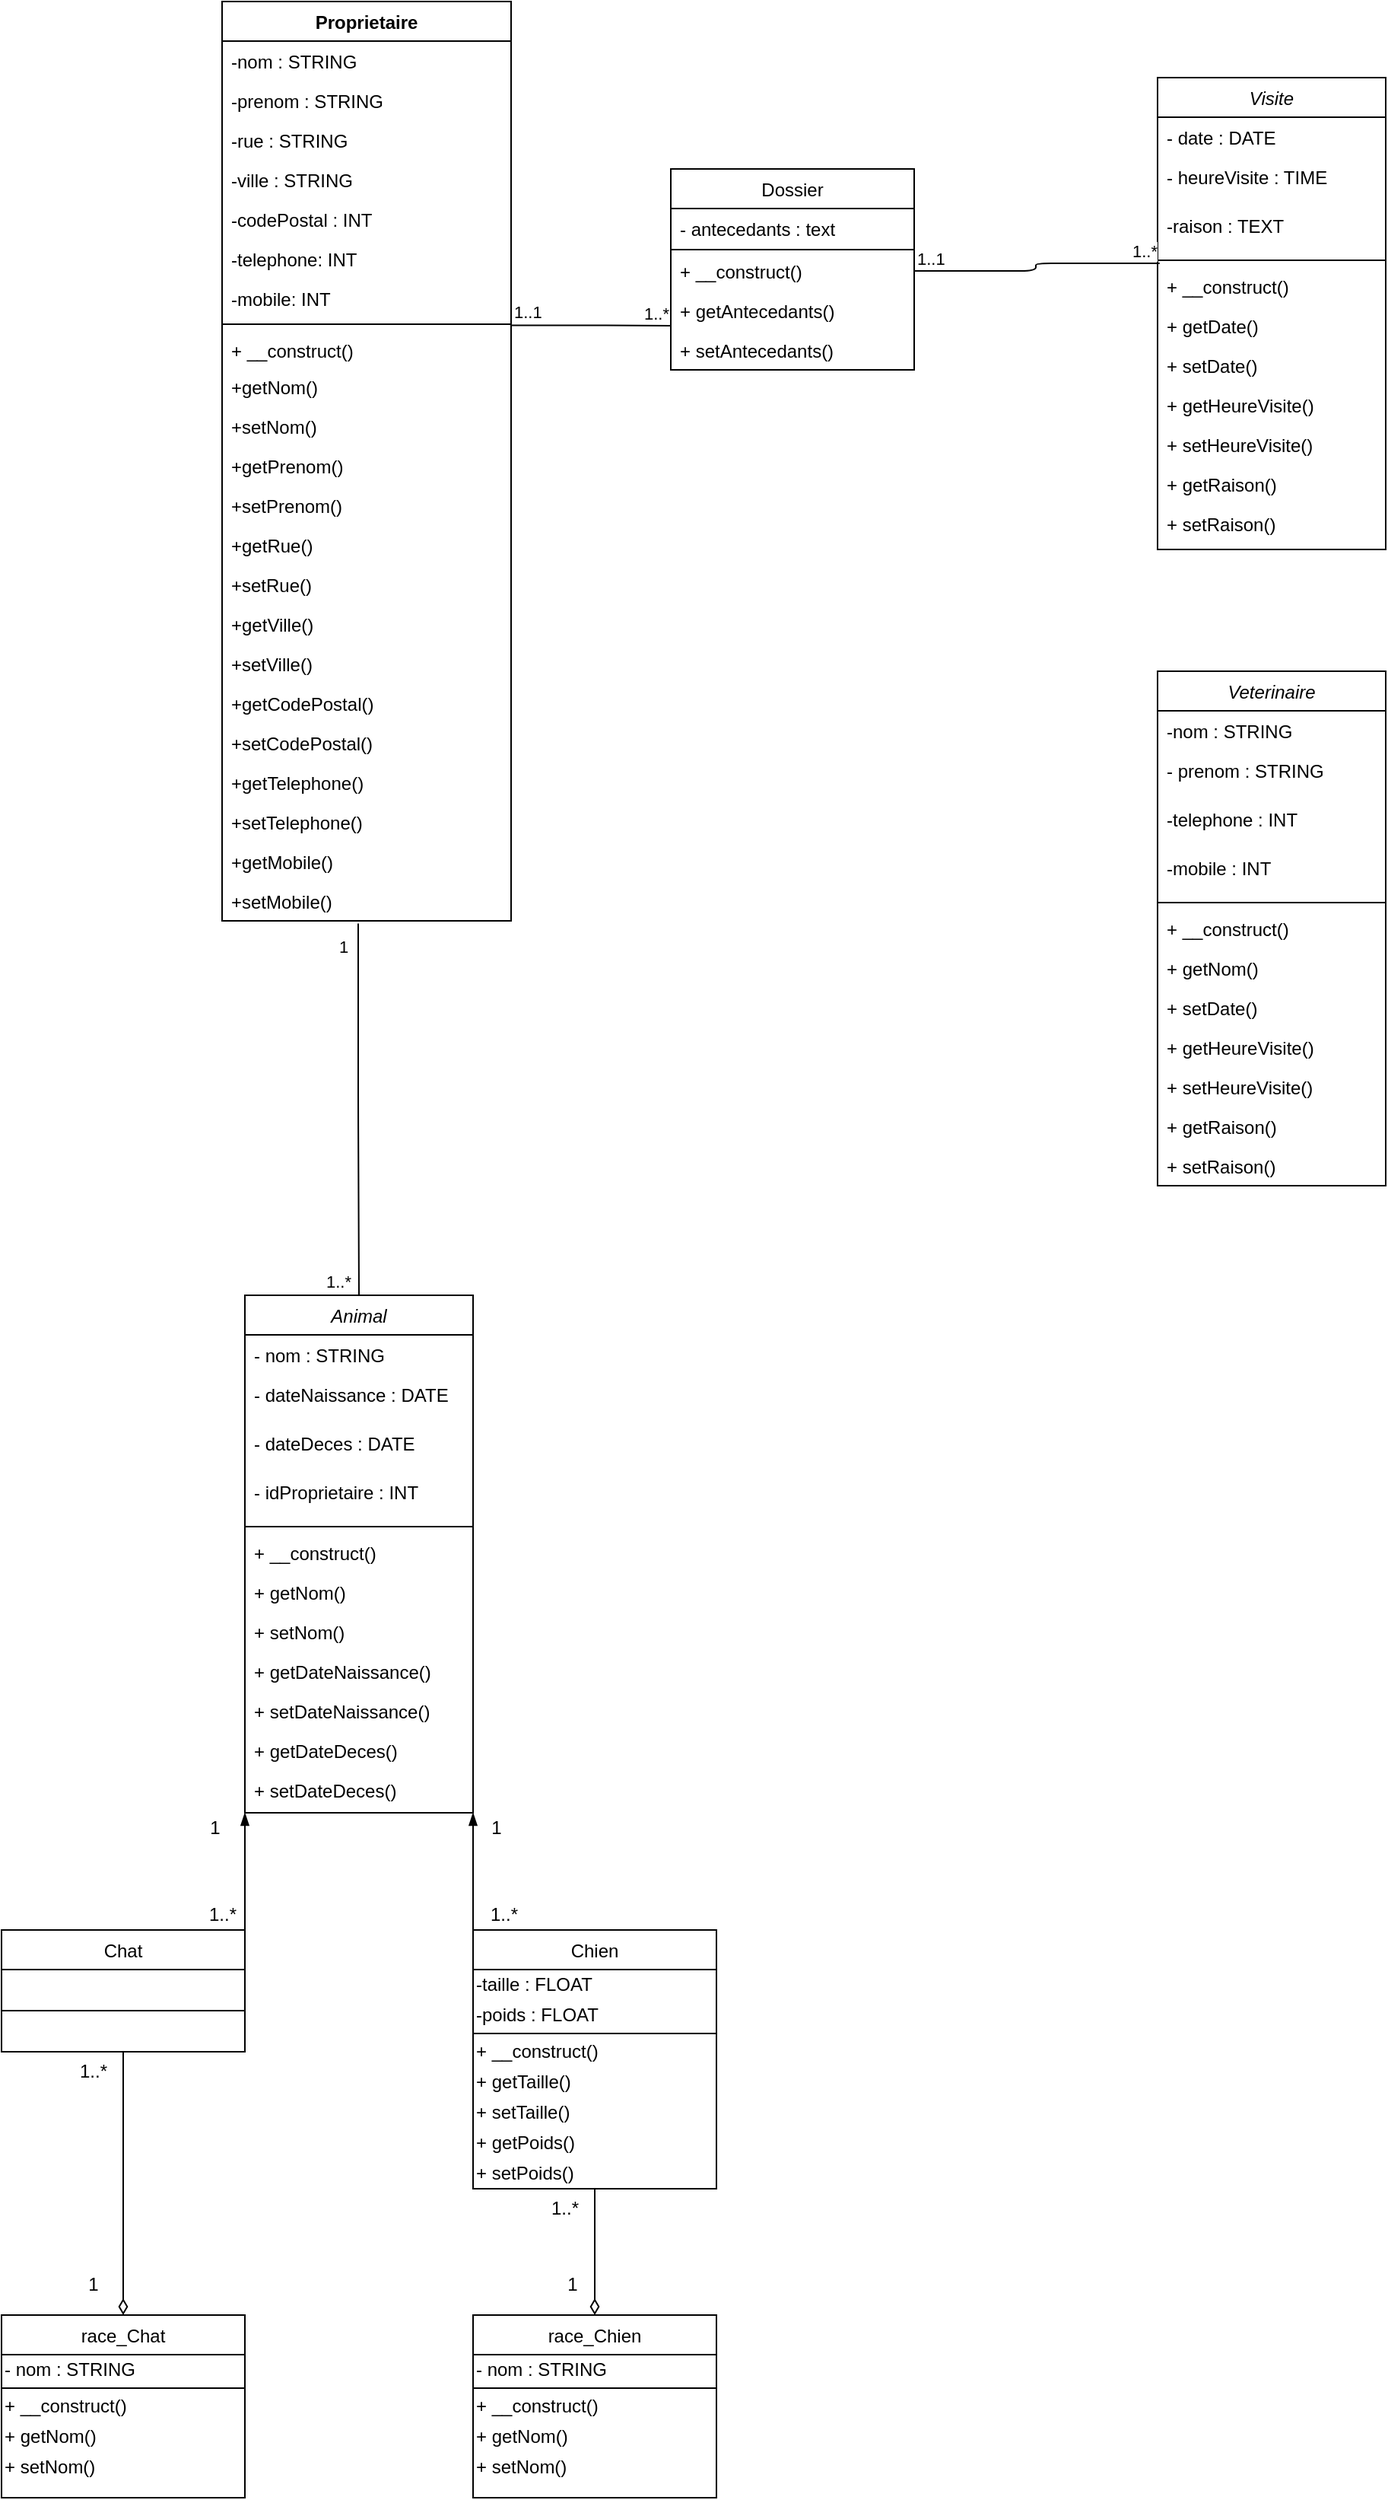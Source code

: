 <mxfile version="14.9.2" type="github">
  <diagram id="C5RBs43oDa-KdzZeNtuy" name="Page-1">
    <mxGraphModel dx="981" dy="548" grid="1" gridSize="10" guides="1" tooltips="1" connect="1" arrows="1" fold="1" page="1" pageScale="1" pageWidth="1654" pageHeight="2336" math="0" shadow="0">
      <root>
        <mxCell id="WIyWlLk6GJQsqaUBKTNV-0" />
        <mxCell id="WIyWlLk6GJQsqaUBKTNV-1" parent="WIyWlLk6GJQsqaUBKTNV-0" />
        <mxCell id="zkfFHV4jXpPFQw0GAbJ--0" value="Animal" style="swimlane;fontStyle=2;align=center;verticalAlign=top;childLayout=stackLayout;horizontal=1;startSize=26;horizontalStack=0;resizeParent=1;resizeLast=0;collapsible=1;marginBottom=0;rounded=0;shadow=0;strokeWidth=1;" parent="WIyWlLk6GJQsqaUBKTNV-1" vertex="1">
          <mxGeometry x="330" y="930" width="150" height="340" as="geometry">
            <mxRectangle x="200" y="150" width="160" height="26" as="alternateBounds" />
          </mxGeometry>
        </mxCell>
        <mxCell id="zkfFHV4jXpPFQw0GAbJ--2" value="- nom : STRING" style="text;align=left;verticalAlign=top;spacingLeft=4;spacingRight=4;overflow=hidden;rotatable=0;points=[[0,0.5],[1,0.5]];portConstraint=eastwest;rounded=0;shadow=0;html=0;" parent="zkfFHV4jXpPFQw0GAbJ--0" vertex="1">
          <mxGeometry y="26" width="150" height="26" as="geometry" />
        </mxCell>
        <mxCell id="zkfFHV4jXpPFQw0GAbJ--3" value="- dateNaissance : DATE" style="text;align=left;verticalAlign=top;spacingLeft=4;spacingRight=4;overflow=hidden;rotatable=0;points=[[0,0.5],[1,0.5]];portConstraint=eastwest;rounded=0;shadow=0;html=0;" parent="zkfFHV4jXpPFQw0GAbJ--0" vertex="1">
          <mxGeometry y="52" width="150" height="32" as="geometry" />
        </mxCell>
        <mxCell id="Nl6wbG8qSl5_t9dtnu6c-7" value="- dateDeces : DATE" style="text;align=left;verticalAlign=top;spacingLeft=4;spacingRight=4;overflow=hidden;rotatable=0;points=[[0,0.5],[1,0.5]];portConstraint=eastwest;rounded=0;shadow=0;html=0;" vertex="1" parent="zkfFHV4jXpPFQw0GAbJ--0">
          <mxGeometry y="84" width="150" height="32" as="geometry" />
        </mxCell>
        <mxCell id="Nl6wbG8qSl5_t9dtnu6c-8" value="- idProprietaire : INT" style="text;align=left;verticalAlign=top;spacingLeft=4;spacingRight=4;overflow=hidden;rotatable=0;points=[[0,0.5],[1,0.5]];portConstraint=eastwest;rounded=0;shadow=0;html=0;" vertex="1" parent="zkfFHV4jXpPFQw0GAbJ--0">
          <mxGeometry y="116" width="150" height="32" as="geometry" />
        </mxCell>
        <mxCell id="zkfFHV4jXpPFQw0GAbJ--4" value="" style="line;html=1;strokeWidth=1;align=left;verticalAlign=middle;spacingTop=-1;spacingLeft=3;spacingRight=3;rotatable=0;labelPosition=right;points=[];portConstraint=eastwest;" parent="zkfFHV4jXpPFQw0GAbJ--0" vertex="1">
          <mxGeometry y="148" width="150" height="8" as="geometry" />
        </mxCell>
        <mxCell id="Nl6wbG8qSl5_t9dtnu6c-9" value="+ __construct()" style="text;align=left;verticalAlign=top;spacingLeft=4;spacingRight=4;overflow=hidden;rotatable=0;points=[[0,0.5],[1,0.5]];portConstraint=eastwest;" vertex="1" parent="zkfFHV4jXpPFQw0GAbJ--0">
          <mxGeometry y="156" width="150" height="26" as="geometry" />
        </mxCell>
        <mxCell id="Nl6wbG8qSl5_t9dtnu6c-11" value="+ getNom()" style="text;align=left;verticalAlign=top;spacingLeft=4;spacingRight=4;overflow=hidden;rotatable=0;points=[[0,0.5],[1,0.5]];portConstraint=eastwest;" vertex="1" parent="zkfFHV4jXpPFQw0GAbJ--0">
          <mxGeometry y="182" width="150" height="26" as="geometry" />
        </mxCell>
        <mxCell id="Nl6wbG8qSl5_t9dtnu6c-12" value="+ setNom()" style="text;align=left;verticalAlign=top;spacingLeft=4;spacingRight=4;overflow=hidden;rotatable=0;points=[[0,0.5],[1,0.5]];portConstraint=eastwest;" vertex="1" parent="zkfFHV4jXpPFQw0GAbJ--0">
          <mxGeometry y="208" width="150" height="26" as="geometry" />
        </mxCell>
        <mxCell id="Nl6wbG8qSl5_t9dtnu6c-13" value="+ getDateNaissance()" style="text;align=left;verticalAlign=top;spacingLeft=4;spacingRight=4;overflow=hidden;rotatable=0;points=[[0,0.5],[1,0.5]];portConstraint=eastwest;" vertex="1" parent="zkfFHV4jXpPFQw0GAbJ--0">
          <mxGeometry y="234" width="150" height="26" as="geometry" />
        </mxCell>
        <mxCell id="Nl6wbG8qSl5_t9dtnu6c-14" value="+ setDateNaissance()" style="text;align=left;verticalAlign=top;spacingLeft=4;spacingRight=4;overflow=hidden;rotatable=0;points=[[0,0.5],[1,0.5]];portConstraint=eastwest;" vertex="1" parent="zkfFHV4jXpPFQw0GAbJ--0">
          <mxGeometry y="260" width="150" height="26" as="geometry" />
        </mxCell>
        <mxCell id="Nl6wbG8qSl5_t9dtnu6c-15" value="+ getDateDeces()" style="text;align=left;verticalAlign=top;spacingLeft=4;spacingRight=4;overflow=hidden;rotatable=0;points=[[0,0.5],[1,0.5]];portConstraint=eastwest;" vertex="1" parent="zkfFHV4jXpPFQw0GAbJ--0">
          <mxGeometry y="286" width="150" height="26" as="geometry" />
        </mxCell>
        <mxCell id="Nl6wbG8qSl5_t9dtnu6c-60" value="+ setDateDeces()" style="text;align=left;verticalAlign=top;spacingLeft=4;spacingRight=4;overflow=hidden;rotatable=0;points=[[0,0.5],[1,0.5]];portConstraint=eastwest;" vertex="1" parent="zkfFHV4jXpPFQw0GAbJ--0">
          <mxGeometry y="312" width="150" height="26" as="geometry" />
        </mxCell>
        <mxCell id="Nl6wbG8qSl5_t9dtnu6c-96" style="edgeStyle=none;rounded=1;orthogonalLoop=1;jettySize=auto;html=1;exitX=1;exitY=0;exitDx=0;exitDy=0;startArrow=none;startFill=0;endArrow=blockThin;endFill=1;entryX=0;entryY=1;entryDx=0;entryDy=0;" edge="1" parent="WIyWlLk6GJQsqaUBKTNV-1" source="zkfFHV4jXpPFQw0GAbJ--17" target="zkfFHV4jXpPFQw0GAbJ--0">
          <mxGeometry relative="1" as="geometry">
            <mxPoint x="310" y="769" as="targetPoint" />
          </mxGeometry>
        </mxCell>
        <mxCell id="zkfFHV4jXpPFQw0GAbJ--17" value="Chat" style="swimlane;fontStyle=0;align=center;verticalAlign=top;childLayout=stackLayout;horizontal=1;startSize=26;horizontalStack=0;resizeParent=1;resizeLast=0;collapsible=1;marginBottom=0;rounded=0;shadow=0;strokeWidth=1;" parent="WIyWlLk6GJQsqaUBKTNV-1" vertex="1">
          <mxGeometry x="170" y="1347" width="160" height="80" as="geometry">
            <mxRectangle x="550" y="140" width="160" height="26" as="alternateBounds" />
          </mxGeometry>
        </mxCell>
        <mxCell id="zkfFHV4jXpPFQw0GAbJ--23" value="" style="line;html=1;strokeWidth=1;align=left;verticalAlign=middle;spacingTop=-1;spacingLeft=3;spacingRight=3;rotatable=0;labelPosition=right;points=[];portConstraint=eastwest;" parent="zkfFHV4jXpPFQw0GAbJ--17" vertex="1">
          <mxGeometry y="26" width="160" height="54" as="geometry" />
        </mxCell>
        <mxCell id="Nl6wbG8qSl5_t9dtnu6c-61" value="Proprietaire" style="swimlane;fontStyle=1;align=center;verticalAlign=top;childLayout=stackLayout;horizontal=1;startSize=26;horizontalStack=0;resizeParent=1;resizeParentMax=0;resizeLast=0;collapsible=1;marginBottom=0;fillColor=none;" vertex="1" parent="WIyWlLk6GJQsqaUBKTNV-1">
          <mxGeometry x="315" y="80" width="190" height="604" as="geometry" />
        </mxCell>
        <mxCell id="Nl6wbG8qSl5_t9dtnu6c-62" value="-nom : STRING" style="text;strokeColor=none;fillColor=none;align=left;verticalAlign=top;spacingLeft=4;spacingRight=4;overflow=hidden;rotatable=0;points=[[0,0.5],[1,0.5]];portConstraint=eastwest;" vertex="1" parent="Nl6wbG8qSl5_t9dtnu6c-61">
          <mxGeometry y="26" width="190" height="26" as="geometry" />
        </mxCell>
        <mxCell id="Nl6wbG8qSl5_t9dtnu6c-132" value="-prenom : STRING" style="text;strokeColor=none;fillColor=none;align=left;verticalAlign=top;spacingLeft=4;spacingRight=4;overflow=hidden;rotatable=0;points=[[0,0.5],[1,0.5]];portConstraint=eastwest;" vertex="1" parent="Nl6wbG8qSl5_t9dtnu6c-61">
          <mxGeometry y="52" width="190" height="26" as="geometry" />
        </mxCell>
        <mxCell id="Nl6wbG8qSl5_t9dtnu6c-133" value="-rue : STRING" style="text;strokeColor=none;fillColor=none;align=left;verticalAlign=top;spacingLeft=4;spacingRight=4;overflow=hidden;rotatable=0;points=[[0,0.5],[1,0.5]];portConstraint=eastwest;" vertex="1" parent="Nl6wbG8qSl5_t9dtnu6c-61">
          <mxGeometry y="78" width="190" height="26" as="geometry" />
        </mxCell>
        <mxCell id="Nl6wbG8qSl5_t9dtnu6c-135" value="-ville : STRING" style="text;strokeColor=none;fillColor=none;align=left;verticalAlign=top;spacingLeft=4;spacingRight=4;overflow=hidden;rotatable=0;points=[[0,0.5],[1,0.5]];portConstraint=eastwest;" vertex="1" parent="Nl6wbG8qSl5_t9dtnu6c-61">
          <mxGeometry y="104" width="190" height="26" as="geometry" />
        </mxCell>
        <mxCell id="Nl6wbG8qSl5_t9dtnu6c-136" value="-codePostal : INT" style="text;strokeColor=none;fillColor=none;align=left;verticalAlign=top;spacingLeft=4;spacingRight=4;overflow=hidden;rotatable=0;points=[[0,0.5],[1,0.5]];portConstraint=eastwest;" vertex="1" parent="Nl6wbG8qSl5_t9dtnu6c-61">
          <mxGeometry y="130" width="190" height="26" as="geometry" />
        </mxCell>
        <mxCell id="Nl6wbG8qSl5_t9dtnu6c-134" value="-telephone: INT" style="text;strokeColor=none;fillColor=none;align=left;verticalAlign=top;spacingLeft=4;spacingRight=4;overflow=hidden;rotatable=0;points=[[0,0.5],[1,0.5]];portConstraint=eastwest;" vertex="1" parent="Nl6wbG8qSl5_t9dtnu6c-61">
          <mxGeometry y="156" width="190" height="26" as="geometry" />
        </mxCell>
        <mxCell id="Nl6wbG8qSl5_t9dtnu6c-137" value="-mobile: INT" style="text;strokeColor=none;fillColor=none;align=left;verticalAlign=top;spacingLeft=4;spacingRight=4;overflow=hidden;rotatable=0;points=[[0,0.5],[1,0.5]];portConstraint=eastwest;" vertex="1" parent="Nl6wbG8qSl5_t9dtnu6c-61">
          <mxGeometry y="182" width="190" height="26" as="geometry" />
        </mxCell>
        <mxCell id="Nl6wbG8qSl5_t9dtnu6c-63" value="" style="line;strokeWidth=1;fillColor=none;align=left;verticalAlign=middle;spacingTop=-1;spacingLeft=3;spacingRight=3;rotatable=0;labelPosition=right;points=[];portConstraint=eastwest;" vertex="1" parent="Nl6wbG8qSl5_t9dtnu6c-61">
          <mxGeometry y="208" width="190" height="8" as="geometry" />
        </mxCell>
        <mxCell id="Nl6wbG8qSl5_t9dtnu6c-138" value="+ __construct()" style="text;strokeColor=none;fillColor=none;align=left;verticalAlign=top;spacingLeft=4;spacingRight=4;overflow=hidden;rotatable=0;points=[[0,0.5],[1,0.5]];portConstraint=eastwest;" vertex="1" parent="Nl6wbG8qSl5_t9dtnu6c-61">
          <mxGeometry y="216" width="190" height="24" as="geometry" />
        </mxCell>
        <mxCell id="Nl6wbG8qSl5_t9dtnu6c-64" value="+getNom()" style="text;strokeColor=none;fillColor=none;align=left;verticalAlign=top;spacingLeft=4;spacingRight=4;overflow=hidden;rotatable=0;points=[[0,0.5],[1,0.5]];portConstraint=eastwest;" vertex="1" parent="Nl6wbG8qSl5_t9dtnu6c-61">
          <mxGeometry y="240" width="190" height="26" as="geometry" />
        </mxCell>
        <mxCell id="Nl6wbG8qSl5_t9dtnu6c-139" value="+setNom()" style="text;strokeColor=none;fillColor=none;align=left;verticalAlign=top;spacingLeft=4;spacingRight=4;overflow=hidden;rotatable=0;points=[[0,0.5],[1,0.5]];portConstraint=eastwest;" vertex="1" parent="Nl6wbG8qSl5_t9dtnu6c-61">
          <mxGeometry y="266" width="190" height="26" as="geometry" />
        </mxCell>
        <mxCell id="Nl6wbG8qSl5_t9dtnu6c-140" value="+getPrenom()" style="text;strokeColor=none;fillColor=none;align=left;verticalAlign=top;spacingLeft=4;spacingRight=4;overflow=hidden;rotatable=0;points=[[0,0.5],[1,0.5]];portConstraint=eastwest;" vertex="1" parent="Nl6wbG8qSl5_t9dtnu6c-61">
          <mxGeometry y="292" width="190" height="26" as="geometry" />
        </mxCell>
        <mxCell id="Nl6wbG8qSl5_t9dtnu6c-141" value="+setPrenom()" style="text;strokeColor=none;fillColor=none;align=left;verticalAlign=top;spacingLeft=4;spacingRight=4;overflow=hidden;rotatable=0;points=[[0,0.5],[1,0.5]];portConstraint=eastwest;" vertex="1" parent="Nl6wbG8qSl5_t9dtnu6c-61">
          <mxGeometry y="318" width="190" height="26" as="geometry" />
        </mxCell>
        <mxCell id="Nl6wbG8qSl5_t9dtnu6c-142" value="+getRue()" style="text;strokeColor=none;fillColor=none;align=left;verticalAlign=top;spacingLeft=4;spacingRight=4;overflow=hidden;rotatable=0;points=[[0,0.5],[1,0.5]];portConstraint=eastwest;" vertex="1" parent="Nl6wbG8qSl5_t9dtnu6c-61">
          <mxGeometry y="344" width="190" height="26" as="geometry" />
        </mxCell>
        <mxCell id="Nl6wbG8qSl5_t9dtnu6c-143" value="+setRue()" style="text;strokeColor=none;fillColor=none;align=left;verticalAlign=top;spacingLeft=4;spacingRight=4;overflow=hidden;rotatable=0;points=[[0,0.5],[1,0.5]];portConstraint=eastwest;" vertex="1" parent="Nl6wbG8qSl5_t9dtnu6c-61">
          <mxGeometry y="370" width="190" height="26" as="geometry" />
        </mxCell>
        <mxCell id="Nl6wbG8qSl5_t9dtnu6c-144" value="+getVille()" style="text;strokeColor=none;fillColor=none;align=left;verticalAlign=top;spacingLeft=4;spacingRight=4;overflow=hidden;rotatable=0;points=[[0,0.5],[1,0.5]];portConstraint=eastwest;" vertex="1" parent="Nl6wbG8qSl5_t9dtnu6c-61">
          <mxGeometry y="396" width="190" height="26" as="geometry" />
        </mxCell>
        <mxCell id="Nl6wbG8qSl5_t9dtnu6c-145" value="+setVille()" style="text;strokeColor=none;fillColor=none;align=left;verticalAlign=top;spacingLeft=4;spacingRight=4;overflow=hidden;rotatable=0;points=[[0,0.5],[1,0.5]];portConstraint=eastwest;" vertex="1" parent="Nl6wbG8qSl5_t9dtnu6c-61">
          <mxGeometry y="422" width="190" height="26" as="geometry" />
        </mxCell>
        <mxCell id="Nl6wbG8qSl5_t9dtnu6c-146" value="+getCodePostal()" style="text;strokeColor=none;fillColor=none;align=left;verticalAlign=top;spacingLeft=4;spacingRight=4;overflow=hidden;rotatable=0;points=[[0,0.5],[1,0.5]];portConstraint=eastwest;" vertex="1" parent="Nl6wbG8qSl5_t9dtnu6c-61">
          <mxGeometry y="448" width="190" height="26" as="geometry" />
        </mxCell>
        <mxCell id="Nl6wbG8qSl5_t9dtnu6c-147" value="+setCodePostal()" style="text;strokeColor=none;fillColor=none;align=left;verticalAlign=top;spacingLeft=4;spacingRight=4;overflow=hidden;rotatable=0;points=[[0,0.5],[1,0.5]];portConstraint=eastwest;" vertex="1" parent="Nl6wbG8qSl5_t9dtnu6c-61">
          <mxGeometry y="474" width="190" height="26" as="geometry" />
        </mxCell>
        <mxCell id="Nl6wbG8qSl5_t9dtnu6c-148" value="+getTelephone()" style="text;strokeColor=none;fillColor=none;align=left;verticalAlign=top;spacingLeft=4;spacingRight=4;overflow=hidden;rotatable=0;points=[[0,0.5],[1,0.5]];portConstraint=eastwest;" vertex="1" parent="Nl6wbG8qSl5_t9dtnu6c-61">
          <mxGeometry y="500" width="190" height="26" as="geometry" />
        </mxCell>
        <mxCell id="Nl6wbG8qSl5_t9dtnu6c-149" value="+setTelephone()" style="text;strokeColor=none;fillColor=none;align=left;verticalAlign=top;spacingLeft=4;spacingRight=4;overflow=hidden;rotatable=0;points=[[0,0.5],[1,0.5]];portConstraint=eastwest;" vertex="1" parent="Nl6wbG8qSl5_t9dtnu6c-61">
          <mxGeometry y="526" width="190" height="26" as="geometry" />
        </mxCell>
        <mxCell id="Nl6wbG8qSl5_t9dtnu6c-150" value="+getMobile()" style="text;strokeColor=none;fillColor=none;align=left;verticalAlign=top;spacingLeft=4;spacingRight=4;overflow=hidden;rotatable=0;points=[[0,0.5],[1,0.5]];portConstraint=eastwest;" vertex="1" parent="Nl6wbG8qSl5_t9dtnu6c-61">
          <mxGeometry y="552" width="190" height="26" as="geometry" />
        </mxCell>
        <mxCell id="Nl6wbG8qSl5_t9dtnu6c-151" value="+setMobile()" style="text;strokeColor=none;fillColor=none;align=left;verticalAlign=top;spacingLeft=4;spacingRight=4;overflow=hidden;rotatable=0;points=[[0,0.5],[1,0.5]];portConstraint=eastwest;" vertex="1" parent="Nl6wbG8qSl5_t9dtnu6c-61">
          <mxGeometry y="578" width="190" height="26" as="geometry" />
        </mxCell>
        <mxCell id="Nl6wbG8qSl5_t9dtnu6c-102" style="edgeStyle=none;rounded=1;orthogonalLoop=1;jettySize=auto;html=1;exitX=0.5;exitY=0;exitDx=0;exitDy=0;entryX=0.5;entryY=1;entryDx=0;entryDy=0;startArrow=diamondThin;startFill=0;endArrow=none;endFill=0;startSize=8;" edge="1" parent="WIyWlLk6GJQsqaUBKTNV-1" source="Nl6wbG8qSl5_t9dtnu6c-65" target="zkfFHV4jXpPFQw0GAbJ--17">
          <mxGeometry relative="1" as="geometry" />
        </mxCell>
        <mxCell id="Nl6wbG8qSl5_t9dtnu6c-65" value="race_Chat" style="swimlane;fontStyle=0;align=center;verticalAlign=top;childLayout=stackLayout;horizontal=1;startSize=26;horizontalStack=0;resizeParent=1;resizeLast=0;collapsible=1;marginBottom=0;rounded=0;shadow=0;strokeWidth=1;" vertex="1" parent="WIyWlLk6GJQsqaUBKTNV-1">
          <mxGeometry x="170" y="1600" width="160" height="120" as="geometry">
            <mxRectangle x="550" y="140" width="160" height="26" as="alternateBounds" />
          </mxGeometry>
        </mxCell>
        <mxCell id="Nl6wbG8qSl5_t9dtnu6c-101" value="- nom : STRING" style="text;html=1;align=left;verticalAlign=middle;resizable=0;points=[];autosize=1;strokeColor=none;" vertex="1" parent="Nl6wbG8qSl5_t9dtnu6c-65">
          <mxGeometry y="26" width="160" height="20" as="geometry" />
        </mxCell>
        <mxCell id="Nl6wbG8qSl5_t9dtnu6c-66" value="" style="line;html=1;strokeWidth=1;align=left;verticalAlign=middle;spacingTop=-1;spacingLeft=3;spacingRight=3;rotatable=0;labelPosition=right;points=[];portConstraint=eastwest;" vertex="1" parent="Nl6wbG8qSl5_t9dtnu6c-65">
          <mxGeometry y="46" width="160" height="4" as="geometry" />
        </mxCell>
        <mxCell id="Nl6wbG8qSl5_t9dtnu6c-114" value="+ __construct()" style="text;html=1;align=left;verticalAlign=middle;resizable=0;points=[];autosize=1;strokeColor=none;" vertex="1" parent="Nl6wbG8qSl5_t9dtnu6c-65">
          <mxGeometry y="50" width="160" height="20" as="geometry" />
        </mxCell>
        <mxCell id="Nl6wbG8qSl5_t9dtnu6c-115" value="+ getNom()" style="text;html=1;align=left;verticalAlign=middle;resizable=0;points=[];autosize=1;strokeColor=none;" vertex="1" parent="Nl6wbG8qSl5_t9dtnu6c-65">
          <mxGeometry y="70" width="160" height="20" as="geometry" />
        </mxCell>
        <mxCell id="Nl6wbG8qSl5_t9dtnu6c-116" value="+ setNom()" style="text;html=1;align=left;verticalAlign=middle;resizable=0;points=[];autosize=1;strokeColor=none;" vertex="1" parent="Nl6wbG8qSl5_t9dtnu6c-65">
          <mxGeometry y="90" width="160" height="20" as="geometry" />
        </mxCell>
        <mxCell id="Nl6wbG8qSl5_t9dtnu6c-97" value="Chien" style="swimlane;fontStyle=0;align=center;verticalAlign=top;childLayout=stackLayout;horizontal=1;startSize=26;horizontalStack=0;resizeParent=1;resizeLast=0;collapsible=1;marginBottom=0;rounded=0;shadow=0;strokeWidth=1;" vertex="1" parent="WIyWlLk6GJQsqaUBKTNV-1">
          <mxGeometry x="480" y="1347" width="160" height="170" as="geometry">
            <mxRectangle x="550" y="140" width="160" height="26" as="alternateBounds" />
          </mxGeometry>
        </mxCell>
        <mxCell id="Nl6wbG8qSl5_t9dtnu6c-107" value="-taille : FLOAT" style="text;html=1;align=left;verticalAlign=middle;resizable=0;points=[];autosize=1;strokeColor=none;" vertex="1" parent="Nl6wbG8qSl5_t9dtnu6c-97">
          <mxGeometry y="26" width="160" height="20" as="geometry" />
        </mxCell>
        <mxCell id="Nl6wbG8qSl5_t9dtnu6c-108" value="-poids : FLOAT" style="text;html=1;align=left;verticalAlign=middle;resizable=0;points=[];autosize=1;strokeColor=none;" vertex="1" parent="Nl6wbG8qSl5_t9dtnu6c-97">
          <mxGeometry y="46" width="160" height="20" as="geometry" />
        </mxCell>
        <mxCell id="Nl6wbG8qSl5_t9dtnu6c-98" value="" style="line;html=1;strokeWidth=1;align=left;verticalAlign=middle;spacingTop=-1;spacingLeft=3;spacingRight=3;rotatable=0;labelPosition=right;points=[];portConstraint=eastwest;" vertex="1" parent="Nl6wbG8qSl5_t9dtnu6c-97">
          <mxGeometry y="66" width="160" height="4" as="geometry" />
        </mxCell>
        <mxCell id="Nl6wbG8qSl5_t9dtnu6c-109" value="+ __construct()" style="text;html=1;align=left;verticalAlign=middle;resizable=0;points=[];autosize=1;strokeColor=none;" vertex="1" parent="Nl6wbG8qSl5_t9dtnu6c-97">
          <mxGeometry y="70" width="160" height="20" as="geometry" />
        </mxCell>
        <mxCell id="Nl6wbG8qSl5_t9dtnu6c-110" value="+ getTaille()" style="text;html=1;align=left;verticalAlign=middle;resizable=0;points=[];autosize=1;strokeColor=none;" vertex="1" parent="Nl6wbG8qSl5_t9dtnu6c-97">
          <mxGeometry y="90" width="160" height="20" as="geometry" />
        </mxCell>
        <mxCell id="Nl6wbG8qSl5_t9dtnu6c-112" value="+ setTaille()" style="text;html=1;align=left;verticalAlign=middle;resizable=0;points=[];autosize=1;strokeColor=none;" vertex="1" parent="Nl6wbG8qSl5_t9dtnu6c-97">
          <mxGeometry y="110" width="160" height="20" as="geometry" />
        </mxCell>
        <mxCell id="Nl6wbG8qSl5_t9dtnu6c-113" value="+ getPoids()" style="text;html=1;align=left;verticalAlign=middle;resizable=0;points=[];autosize=1;strokeColor=none;" vertex="1" parent="Nl6wbG8qSl5_t9dtnu6c-97">
          <mxGeometry y="130" width="160" height="20" as="geometry" />
        </mxCell>
        <mxCell id="Nl6wbG8qSl5_t9dtnu6c-111" value="+ setPoids()" style="text;html=1;align=left;verticalAlign=middle;resizable=0;points=[];autosize=1;strokeColor=none;" vertex="1" parent="Nl6wbG8qSl5_t9dtnu6c-97">
          <mxGeometry y="150" width="160" height="20" as="geometry" />
        </mxCell>
        <mxCell id="Nl6wbG8qSl5_t9dtnu6c-99" style="edgeStyle=none;rounded=1;orthogonalLoop=1;jettySize=auto;html=1;exitX=0;exitY=0;exitDx=0;exitDy=0;startArrow=none;startFill=0;endArrow=blockThin;endFill=1;entryX=1;entryY=1;entryDx=0;entryDy=0;" edge="1" parent="WIyWlLk6GJQsqaUBKTNV-1" source="Nl6wbG8qSl5_t9dtnu6c-97" target="zkfFHV4jXpPFQw0GAbJ--0">
          <mxGeometry relative="1" as="geometry">
            <mxPoint x="480" y="1020" as="sourcePoint" />
            <mxPoint x="490" y="930" as="targetPoint" />
          </mxGeometry>
        </mxCell>
        <mxCell id="Nl6wbG8qSl5_t9dtnu6c-103" value="race_Chien" style="swimlane;fontStyle=0;align=center;verticalAlign=top;childLayout=stackLayout;horizontal=1;startSize=26;horizontalStack=0;resizeParent=1;resizeLast=0;collapsible=1;marginBottom=0;rounded=0;shadow=0;strokeWidth=1;" vertex="1" parent="WIyWlLk6GJQsqaUBKTNV-1">
          <mxGeometry x="480" y="1600" width="160" height="120" as="geometry">
            <mxRectangle x="550" y="140" width="160" height="26" as="alternateBounds" />
          </mxGeometry>
        </mxCell>
        <mxCell id="Nl6wbG8qSl5_t9dtnu6c-104" value="- nom : STRING" style="text;html=1;align=left;verticalAlign=middle;resizable=0;points=[];autosize=1;strokeColor=none;" vertex="1" parent="Nl6wbG8qSl5_t9dtnu6c-103">
          <mxGeometry y="26" width="160" height="20" as="geometry" />
        </mxCell>
        <mxCell id="Nl6wbG8qSl5_t9dtnu6c-105" value="" style="line;html=1;strokeWidth=1;align=left;verticalAlign=middle;spacingTop=-1;spacingLeft=3;spacingRight=3;rotatable=0;labelPosition=right;points=[];portConstraint=eastwest;" vertex="1" parent="Nl6wbG8qSl5_t9dtnu6c-103">
          <mxGeometry y="46" width="160" height="4" as="geometry" />
        </mxCell>
        <mxCell id="Nl6wbG8qSl5_t9dtnu6c-117" value="+ __construct()" style="text;html=1;align=left;verticalAlign=middle;resizable=0;points=[];autosize=1;strokeColor=none;" vertex="1" parent="Nl6wbG8qSl5_t9dtnu6c-103">
          <mxGeometry y="50" width="160" height="20" as="geometry" />
        </mxCell>
        <mxCell id="Nl6wbG8qSl5_t9dtnu6c-118" value="+ getNom()" style="text;html=1;align=left;verticalAlign=middle;resizable=0;points=[];autosize=1;strokeColor=none;" vertex="1" parent="Nl6wbG8qSl5_t9dtnu6c-103">
          <mxGeometry y="70" width="160" height="20" as="geometry" />
        </mxCell>
        <mxCell id="Nl6wbG8qSl5_t9dtnu6c-119" value="+ setNom()" style="text;html=1;align=left;verticalAlign=middle;resizable=0;points=[];autosize=1;strokeColor=none;" vertex="1" parent="Nl6wbG8qSl5_t9dtnu6c-103">
          <mxGeometry y="90" width="160" height="20" as="geometry" />
        </mxCell>
        <mxCell id="Nl6wbG8qSl5_t9dtnu6c-106" style="edgeStyle=none;rounded=1;orthogonalLoop=1;jettySize=auto;html=1;startArrow=diamondThin;startFill=0;endArrow=none;endFill=0;entryX=0.5;entryY=1;entryDx=0;entryDy=0;startSize=8;exitX=0.5;exitY=0;exitDx=0;exitDy=0;" edge="1" parent="WIyWlLk6GJQsqaUBKTNV-1" source="Nl6wbG8qSl5_t9dtnu6c-103" target="Nl6wbG8qSl5_t9dtnu6c-97">
          <mxGeometry relative="1" as="geometry">
            <mxPoint x="620" y="1230" as="sourcePoint" />
            <mxPoint x="570" y="1100" as="targetPoint" />
          </mxGeometry>
        </mxCell>
        <mxCell id="Nl6wbG8qSl5_t9dtnu6c-121" value="1" style="text;html=1;align=center;verticalAlign=middle;resizable=0;points=[];autosize=1;strokeColor=none;" vertex="1" parent="WIyWlLk6GJQsqaUBKTNV-1">
          <mxGeometry x="300" y="1270" width="20" height="20" as="geometry" />
        </mxCell>
        <mxCell id="Nl6wbG8qSl5_t9dtnu6c-122" value="1..*" style="text;html=1;align=center;verticalAlign=middle;resizable=0;points=[];autosize=1;strokeColor=none;" vertex="1" parent="WIyWlLk6GJQsqaUBKTNV-1">
          <mxGeometry x="300" y="1327" width="30" height="20" as="geometry" />
        </mxCell>
        <mxCell id="Nl6wbG8qSl5_t9dtnu6c-123" value="1" style="text;html=1;align=center;verticalAlign=middle;resizable=0;points=[];autosize=1;strokeColor=none;" vertex="1" parent="WIyWlLk6GJQsqaUBKTNV-1">
          <mxGeometry x="485" y="1270" width="20" height="20" as="geometry" />
        </mxCell>
        <mxCell id="Nl6wbG8qSl5_t9dtnu6c-124" value="1..*" style="text;html=1;align=center;verticalAlign=middle;resizable=0;points=[];autosize=1;strokeColor=none;" vertex="1" parent="WIyWlLk6GJQsqaUBKTNV-1">
          <mxGeometry x="485" y="1327" width="30" height="20" as="geometry" />
        </mxCell>
        <mxCell id="Nl6wbG8qSl5_t9dtnu6c-125" value="1" style="text;html=1;align=center;verticalAlign=middle;resizable=0;points=[];autosize=1;strokeColor=none;" vertex="1" parent="WIyWlLk6GJQsqaUBKTNV-1">
          <mxGeometry x="220" y="1570" width="20" height="20" as="geometry" />
        </mxCell>
        <mxCell id="Nl6wbG8qSl5_t9dtnu6c-126" value="1..*" style="text;html=1;align=center;verticalAlign=middle;resizable=0;points=[];autosize=1;strokeColor=none;" vertex="1" parent="WIyWlLk6GJQsqaUBKTNV-1">
          <mxGeometry x="215" y="1430" width="30" height="20" as="geometry" />
        </mxCell>
        <mxCell id="Nl6wbG8qSl5_t9dtnu6c-127" value="1..*" style="text;html=1;align=center;verticalAlign=middle;resizable=0;points=[];autosize=1;strokeColor=none;" vertex="1" parent="WIyWlLk6GJQsqaUBKTNV-1">
          <mxGeometry x="525" y="1520" width="30" height="20" as="geometry" />
        </mxCell>
        <mxCell id="Nl6wbG8qSl5_t9dtnu6c-128" value="1" style="text;html=1;align=center;verticalAlign=middle;resizable=0;points=[];autosize=1;strokeColor=none;" vertex="1" parent="WIyWlLk6GJQsqaUBKTNV-1">
          <mxGeometry x="535" y="1570" width="20" height="20" as="geometry" />
        </mxCell>
        <mxCell id="Nl6wbG8qSl5_t9dtnu6c-156" value="Dossier" style="swimlane;fontStyle=0;align=center;verticalAlign=top;childLayout=stackLayout;horizontal=1;startSize=26;horizontalStack=0;resizeParent=1;resizeLast=0;collapsible=1;marginBottom=0;rounded=0;shadow=0;strokeWidth=1;" vertex="1" parent="WIyWlLk6GJQsqaUBKTNV-1">
          <mxGeometry x="610" y="190" width="160" height="132" as="geometry">
            <mxRectangle x="550" y="140" width="160" height="26" as="alternateBounds" />
          </mxGeometry>
        </mxCell>
        <mxCell id="Nl6wbG8qSl5_t9dtnu6c-158" value="- antecedants : text" style="text;strokeColor=none;fillColor=none;align=left;verticalAlign=top;spacingLeft=4;spacingRight=4;overflow=hidden;rotatable=0;points=[[0,0.5],[1,0.5]];portConstraint=eastwest;" vertex="1" parent="Nl6wbG8qSl5_t9dtnu6c-156">
          <mxGeometry y="26" width="160" height="26" as="geometry" />
        </mxCell>
        <mxCell id="Nl6wbG8qSl5_t9dtnu6c-157" value="" style="line;html=1;strokeWidth=1;align=left;verticalAlign=middle;spacingTop=-1;spacingLeft=3;spacingRight=3;rotatable=0;labelPosition=right;points=[];portConstraint=eastwest;" vertex="1" parent="Nl6wbG8qSl5_t9dtnu6c-156">
          <mxGeometry y="52" width="160" height="2" as="geometry" />
        </mxCell>
        <mxCell id="Nl6wbG8qSl5_t9dtnu6c-166" value="+ __construct()" style="text;strokeColor=none;fillColor=none;align=left;verticalAlign=top;spacingLeft=4;spacingRight=4;overflow=hidden;rotatable=0;points=[[0,0.5],[1,0.5]];portConstraint=eastwest;" vertex="1" parent="Nl6wbG8qSl5_t9dtnu6c-156">
          <mxGeometry y="54" width="160" height="26" as="geometry" />
        </mxCell>
        <mxCell id="Nl6wbG8qSl5_t9dtnu6c-167" value="+ getAntecedants()" style="text;strokeColor=none;fillColor=none;align=left;verticalAlign=top;spacingLeft=4;spacingRight=4;overflow=hidden;rotatable=0;points=[[0,0.5],[1,0.5]];portConstraint=eastwest;" vertex="1" parent="Nl6wbG8qSl5_t9dtnu6c-156">
          <mxGeometry y="80" width="160" height="26" as="geometry" />
        </mxCell>
        <mxCell id="Nl6wbG8qSl5_t9dtnu6c-168" value="+ setAntecedants()" style="text;strokeColor=none;fillColor=none;align=left;verticalAlign=top;spacingLeft=4;spacingRight=4;overflow=hidden;rotatable=0;points=[[0,0.5],[1,0.5]];portConstraint=eastwest;" vertex="1" parent="Nl6wbG8qSl5_t9dtnu6c-156">
          <mxGeometry y="106" width="160" height="26" as="geometry" />
        </mxCell>
        <mxCell id="Nl6wbG8qSl5_t9dtnu6c-163" value="" style="endArrow=none;html=1;edgeStyle=orthogonalEdgeStyle;startSize=8;exitX=0.471;exitY=1.069;exitDx=0;exitDy=0;exitPerimeter=0;entryX=0.5;entryY=0;entryDx=0;entryDy=0;" edge="1" parent="WIyWlLk6GJQsqaUBKTNV-1" source="Nl6wbG8qSl5_t9dtnu6c-151" target="zkfFHV4jXpPFQw0GAbJ--0">
          <mxGeometry relative="1" as="geometry">
            <mxPoint x="630" y="710" as="sourcePoint" />
            <mxPoint x="790" y="710" as="targetPoint" />
            <Array as="points">
              <mxPoint x="405" y="807" />
            </Array>
          </mxGeometry>
        </mxCell>
        <mxCell id="Nl6wbG8qSl5_t9dtnu6c-164" value="1" style="edgeLabel;resizable=0;html=1;align=left;verticalAlign=bottom;" connectable="0" vertex="1" parent="Nl6wbG8qSl5_t9dtnu6c-163">
          <mxGeometry x="-1" relative="1" as="geometry">
            <mxPoint x="-14" y="24" as="offset" />
          </mxGeometry>
        </mxCell>
        <mxCell id="Nl6wbG8qSl5_t9dtnu6c-165" value="1..*" style="edgeLabel;resizable=0;html=1;align=right;verticalAlign=bottom;" connectable="0" vertex="1" parent="Nl6wbG8qSl5_t9dtnu6c-163">
          <mxGeometry x="1" relative="1" as="geometry">
            <mxPoint x="-5" as="offset" />
          </mxGeometry>
        </mxCell>
        <mxCell id="Nl6wbG8qSl5_t9dtnu6c-169" value="" style="endArrow=none;html=1;edgeStyle=orthogonalEdgeStyle;startSize=8;exitX=1.001;exitY=-0.138;exitDx=0;exitDy=0;exitPerimeter=0;entryX=-0.003;entryY=0.886;entryDx=0;entryDy=0;entryPerimeter=0;" edge="1" parent="WIyWlLk6GJQsqaUBKTNV-1" source="Nl6wbG8qSl5_t9dtnu6c-138" target="Nl6wbG8qSl5_t9dtnu6c-167">
          <mxGeometry relative="1" as="geometry">
            <mxPoint x="630" y="290" as="sourcePoint" />
            <mxPoint x="790" y="290" as="targetPoint" />
          </mxGeometry>
        </mxCell>
        <mxCell id="Nl6wbG8qSl5_t9dtnu6c-170" value="1..1" style="edgeLabel;resizable=0;html=1;align=left;verticalAlign=bottom;" connectable="0" vertex="1" parent="Nl6wbG8qSl5_t9dtnu6c-169">
          <mxGeometry x="-1" relative="1" as="geometry" />
        </mxCell>
        <mxCell id="Nl6wbG8qSl5_t9dtnu6c-171" value="1..*" style="edgeLabel;resizable=0;html=1;align=right;verticalAlign=bottom;" connectable="0" vertex="1" parent="Nl6wbG8qSl5_t9dtnu6c-169">
          <mxGeometry x="1" relative="1" as="geometry" />
        </mxCell>
        <mxCell id="Nl6wbG8qSl5_t9dtnu6c-173" value="Visite" style="swimlane;fontStyle=2;align=center;verticalAlign=top;childLayout=stackLayout;horizontal=1;startSize=26;horizontalStack=0;resizeParent=1;resizeLast=0;collapsible=1;marginBottom=0;rounded=0;shadow=0;strokeWidth=1;" vertex="1" parent="WIyWlLk6GJQsqaUBKTNV-1">
          <mxGeometry x="930" y="130" width="150" height="310" as="geometry">
            <mxRectangle x="200" y="150" width="160" height="26" as="alternateBounds" />
          </mxGeometry>
        </mxCell>
        <mxCell id="Nl6wbG8qSl5_t9dtnu6c-174" value="- date : DATE" style="text;align=left;verticalAlign=top;spacingLeft=4;spacingRight=4;overflow=hidden;rotatable=0;points=[[0,0.5],[1,0.5]];portConstraint=eastwest;rounded=0;shadow=0;html=0;" vertex="1" parent="Nl6wbG8qSl5_t9dtnu6c-173">
          <mxGeometry y="26" width="150" height="26" as="geometry" />
        </mxCell>
        <mxCell id="Nl6wbG8qSl5_t9dtnu6c-175" value="- heureVisite : TIME" style="text;align=left;verticalAlign=top;spacingLeft=4;spacingRight=4;overflow=hidden;rotatable=0;points=[[0,0.5],[1,0.5]];portConstraint=eastwest;rounded=0;shadow=0;html=0;" vertex="1" parent="Nl6wbG8qSl5_t9dtnu6c-173">
          <mxGeometry y="52" width="150" height="32" as="geometry" />
        </mxCell>
        <mxCell id="Nl6wbG8qSl5_t9dtnu6c-176" value="-raison : TEXT" style="text;align=left;verticalAlign=top;spacingLeft=4;spacingRight=4;overflow=hidden;rotatable=0;points=[[0,0.5],[1,0.5]];portConstraint=eastwest;rounded=0;shadow=0;html=0;" vertex="1" parent="Nl6wbG8qSl5_t9dtnu6c-173">
          <mxGeometry y="84" width="150" height="32" as="geometry" />
        </mxCell>
        <mxCell id="Nl6wbG8qSl5_t9dtnu6c-178" value="" style="line;html=1;strokeWidth=1;align=left;verticalAlign=middle;spacingTop=-1;spacingLeft=3;spacingRight=3;rotatable=0;labelPosition=right;points=[];portConstraint=eastwest;" vertex="1" parent="Nl6wbG8qSl5_t9dtnu6c-173">
          <mxGeometry y="116" width="150" height="8" as="geometry" />
        </mxCell>
        <mxCell id="Nl6wbG8qSl5_t9dtnu6c-179" value="+ __construct()" style="text;align=left;verticalAlign=top;spacingLeft=4;spacingRight=4;overflow=hidden;rotatable=0;points=[[0,0.5],[1,0.5]];portConstraint=eastwest;" vertex="1" parent="Nl6wbG8qSl5_t9dtnu6c-173">
          <mxGeometry y="124" width="150" height="26" as="geometry" />
        </mxCell>
        <mxCell id="Nl6wbG8qSl5_t9dtnu6c-180" value="+ getDate()" style="text;align=left;verticalAlign=top;spacingLeft=4;spacingRight=4;overflow=hidden;rotatable=0;points=[[0,0.5],[1,0.5]];portConstraint=eastwest;" vertex="1" parent="Nl6wbG8qSl5_t9dtnu6c-173">
          <mxGeometry y="150" width="150" height="26" as="geometry" />
        </mxCell>
        <mxCell id="Nl6wbG8qSl5_t9dtnu6c-181" value="+ setDate()" style="text;align=left;verticalAlign=top;spacingLeft=4;spacingRight=4;overflow=hidden;rotatable=0;points=[[0,0.5],[1,0.5]];portConstraint=eastwest;" vertex="1" parent="Nl6wbG8qSl5_t9dtnu6c-173">
          <mxGeometry y="176" width="150" height="26" as="geometry" />
        </mxCell>
        <mxCell id="Nl6wbG8qSl5_t9dtnu6c-182" value="+ getHeureVisite()" style="text;align=left;verticalAlign=top;spacingLeft=4;spacingRight=4;overflow=hidden;rotatable=0;points=[[0,0.5],[1,0.5]];portConstraint=eastwest;" vertex="1" parent="Nl6wbG8qSl5_t9dtnu6c-173">
          <mxGeometry y="202" width="150" height="26" as="geometry" />
        </mxCell>
        <mxCell id="Nl6wbG8qSl5_t9dtnu6c-183" value="+ setHeureVisite()" style="text;align=left;verticalAlign=top;spacingLeft=4;spacingRight=4;overflow=hidden;rotatable=0;points=[[0,0.5],[1,0.5]];portConstraint=eastwest;" vertex="1" parent="Nl6wbG8qSl5_t9dtnu6c-173">
          <mxGeometry y="228" width="150" height="26" as="geometry" />
        </mxCell>
        <mxCell id="Nl6wbG8qSl5_t9dtnu6c-184" value="+ getRaison()" style="text;align=left;verticalAlign=top;spacingLeft=4;spacingRight=4;overflow=hidden;rotatable=0;points=[[0,0.5],[1,0.5]];portConstraint=eastwest;" vertex="1" parent="Nl6wbG8qSl5_t9dtnu6c-173">
          <mxGeometry y="254" width="150" height="26" as="geometry" />
        </mxCell>
        <mxCell id="Nl6wbG8qSl5_t9dtnu6c-185" value="+ setRaison()" style="text;align=left;verticalAlign=top;spacingLeft=4;spacingRight=4;overflow=hidden;rotatable=0;points=[[0,0.5],[1,0.5]];portConstraint=eastwest;" vertex="1" parent="Nl6wbG8qSl5_t9dtnu6c-173">
          <mxGeometry y="280" width="150" height="26" as="geometry" />
        </mxCell>
        <mxCell id="Nl6wbG8qSl5_t9dtnu6c-186" value="" style="endArrow=none;html=1;edgeStyle=orthogonalEdgeStyle;startSize=8;exitX=1;exitY=0.5;exitDx=0;exitDy=0;entryX=0.009;entryY=0.75;entryDx=0;entryDy=0;entryPerimeter=0;" edge="1" parent="WIyWlLk6GJQsqaUBKTNV-1" source="Nl6wbG8qSl5_t9dtnu6c-166" target="Nl6wbG8qSl5_t9dtnu6c-178">
          <mxGeometry relative="1" as="geometry">
            <mxPoint x="630" y="310" as="sourcePoint" />
            <mxPoint x="790" y="310" as="targetPoint" />
          </mxGeometry>
        </mxCell>
        <mxCell id="Nl6wbG8qSl5_t9dtnu6c-187" value="1..1" style="edgeLabel;resizable=0;html=1;align=left;verticalAlign=bottom;" connectable="0" vertex="1" parent="Nl6wbG8qSl5_t9dtnu6c-186">
          <mxGeometry x="-1" relative="1" as="geometry" />
        </mxCell>
        <mxCell id="Nl6wbG8qSl5_t9dtnu6c-188" value="1..*" style="edgeLabel;resizable=0;html=1;align=right;verticalAlign=bottom;" connectable="0" vertex="1" parent="Nl6wbG8qSl5_t9dtnu6c-186">
          <mxGeometry x="1" relative="1" as="geometry">
            <mxPoint x="-1" as="offset" />
          </mxGeometry>
        </mxCell>
        <mxCell id="Nl6wbG8qSl5_t9dtnu6c-189" value="Veterinaire" style="swimlane;fontStyle=2;align=center;verticalAlign=top;childLayout=stackLayout;horizontal=1;startSize=26;horizontalStack=0;resizeParent=1;resizeLast=0;collapsible=1;marginBottom=0;rounded=0;shadow=0;strokeWidth=1;" vertex="1" parent="WIyWlLk6GJQsqaUBKTNV-1">
          <mxGeometry x="930" y="520" width="150" height="338" as="geometry">
            <mxRectangle x="200" y="150" width="160" height="26" as="alternateBounds" />
          </mxGeometry>
        </mxCell>
        <mxCell id="Nl6wbG8qSl5_t9dtnu6c-190" value="-nom : STRING" style="text;align=left;verticalAlign=top;spacingLeft=4;spacingRight=4;overflow=hidden;rotatable=0;points=[[0,0.5],[1,0.5]];portConstraint=eastwest;rounded=0;shadow=0;html=0;" vertex="1" parent="Nl6wbG8qSl5_t9dtnu6c-189">
          <mxGeometry y="26" width="150" height="26" as="geometry" />
        </mxCell>
        <mxCell id="Nl6wbG8qSl5_t9dtnu6c-191" value="- prenom : STRING" style="text;align=left;verticalAlign=top;spacingLeft=4;spacingRight=4;overflow=hidden;rotatable=0;points=[[0,0.5],[1,0.5]];portConstraint=eastwest;rounded=0;shadow=0;html=0;" vertex="1" parent="Nl6wbG8qSl5_t9dtnu6c-189">
          <mxGeometry y="52" width="150" height="32" as="geometry" />
        </mxCell>
        <mxCell id="Nl6wbG8qSl5_t9dtnu6c-192" value="-telephone : INT" style="text;align=left;verticalAlign=top;spacingLeft=4;spacingRight=4;overflow=hidden;rotatable=0;points=[[0,0.5],[1,0.5]];portConstraint=eastwest;rounded=0;shadow=0;html=0;" vertex="1" parent="Nl6wbG8qSl5_t9dtnu6c-189">
          <mxGeometry y="84" width="150" height="32" as="geometry" />
        </mxCell>
        <mxCell id="Nl6wbG8qSl5_t9dtnu6c-201" value="-mobile : INT" style="text;align=left;verticalAlign=top;spacingLeft=4;spacingRight=4;overflow=hidden;rotatable=0;points=[[0,0.5],[1,0.5]];portConstraint=eastwest;rounded=0;shadow=0;html=0;" vertex="1" parent="Nl6wbG8qSl5_t9dtnu6c-189">
          <mxGeometry y="116" width="150" height="32" as="geometry" />
        </mxCell>
        <mxCell id="Nl6wbG8qSl5_t9dtnu6c-193" value="" style="line;html=1;strokeWidth=1;align=left;verticalAlign=middle;spacingTop=-1;spacingLeft=3;spacingRight=3;rotatable=0;labelPosition=right;points=[];portConstraint=eastwest;" vertex="1" parent="Nl6wbG8qSl5_t9dtnu6c-189">
          <mxGeometry y="148" width="150" height="8" as="geometry" />
        </mxCell>
        <mxCell id="Nl6wbG8qSl5_t9dtnu6c-194" value="+ __construct()" style="text;align=left;verticalAlign=top;spacingLeft=4;spacingRight=4;overflow=hidden;rotatable=0;points=[[0,0.5],[1,0.5]];portConstraint=eastwest;" vertex="1" parent="Nl6wbG8qSl5_t9dtnu6c-189">
          <mxGeometry y="156" width="150" height="26" as="geometry" />
        </mxCell>
        <mxCell id="Nl6wbG8qSl5_t9dtnu6c-195" value="+ getNom()" style="text;align=left;verticalAlign=top;spacingLeft=4;spacingRight=4;overflow=hidden;rotatable=0;points=[[0,0.5],[1,0.5]];portConstraint=eastwest;" vertex="1" parent="Nl6wbG8qSl5_t9dtnu6c-189">
          <mxGeometry y="182" width="150" height="26" as="geometry" />
        </mxCell>
        <mxCell id="Nl6wbG8qSl5_t9dtnu6c-196" value="+ setDate()" style="text;align=left;verticalAlign=top;spacingLeft=4;spacingRight=4;overflow=hidden;rotatable=0;points=[[0,0.5],[1,0.5]];portConstraint=eastwest;" vertex="1" parent="Nl6wbG8qSl5_t9dtnu6c-189">
          <mxGeometry y="208" width="150" height="26" as="geometry" />
        </mxCell>
        <mxCell id="Nl6wbG8qSl5_t9dtnu6c-197" value="+ getHeureVisite()" style="text;align=left;verticalAlign=top;spacingLeft=4;spacingRight=4;overflow=hidden;rotatable=0;points=[[0,0.5],[1,0.5]];portConstraint=eastwest;" vertex="1" parent="Nl6wbG8qSl5_t9dtnu6c-189">
          <mxGeometry y="234" width="150" height="26" as="geometry" />
        </mxCell>
        <mxCell id="Nl6wbG8qSl5_t9dtnu6c-198" value="+ setHeureVisite()" style="text;align=left;verticalAlign=top;spacingLeft=4;spacingRight=4;overflow=hidden;rotatable=0;points=[[0,0.5],[1,0.5]];portConstraint=eastwest;" vertex="1" parent="Nl6wbG8qSl5_t9dtnu6c-189">
          <mxGeometry y="260" width="150" height="26" as="geometry" />
        </mxCell>
        <mxCell id="Nl6wbG8qSl5_t9dtnu6c-199" value="+ getRaison()" style="text;align=left;verticalAlign=top;spacingLeft=4;spacingRight=4;overflow=hidden;rotatable=0;points=[[0,0.5],[1,0.5]];portConstraint=eastwest;" vertex="1" parent="Nl6wbG8qSl5_t9dtnu6c-189">
          <mxGeometry y="286" width="150" height="26" as="geometry" />
        </mxCell>
        <mxCell id="Nl6wbG8qSl5_t9dtnu6c-200" value="+ setRaison()" style="text;align=left;verticalAlign=top;spacingLeft=4;spacingRight=4;overflow=hidden;rotatable=0;points=[[0,0.5],[1,0.5]];portConstraint=eastwest;" vertex="1" parent="Nl6wbG8qSl5_t9dtnu6c-189">
          <mxGeometry y="312" width="150" height="26" as="geometry" />
        </mxCell>
      </root>
    </mxGraphModel>
  </diagram>
</mxfile>
